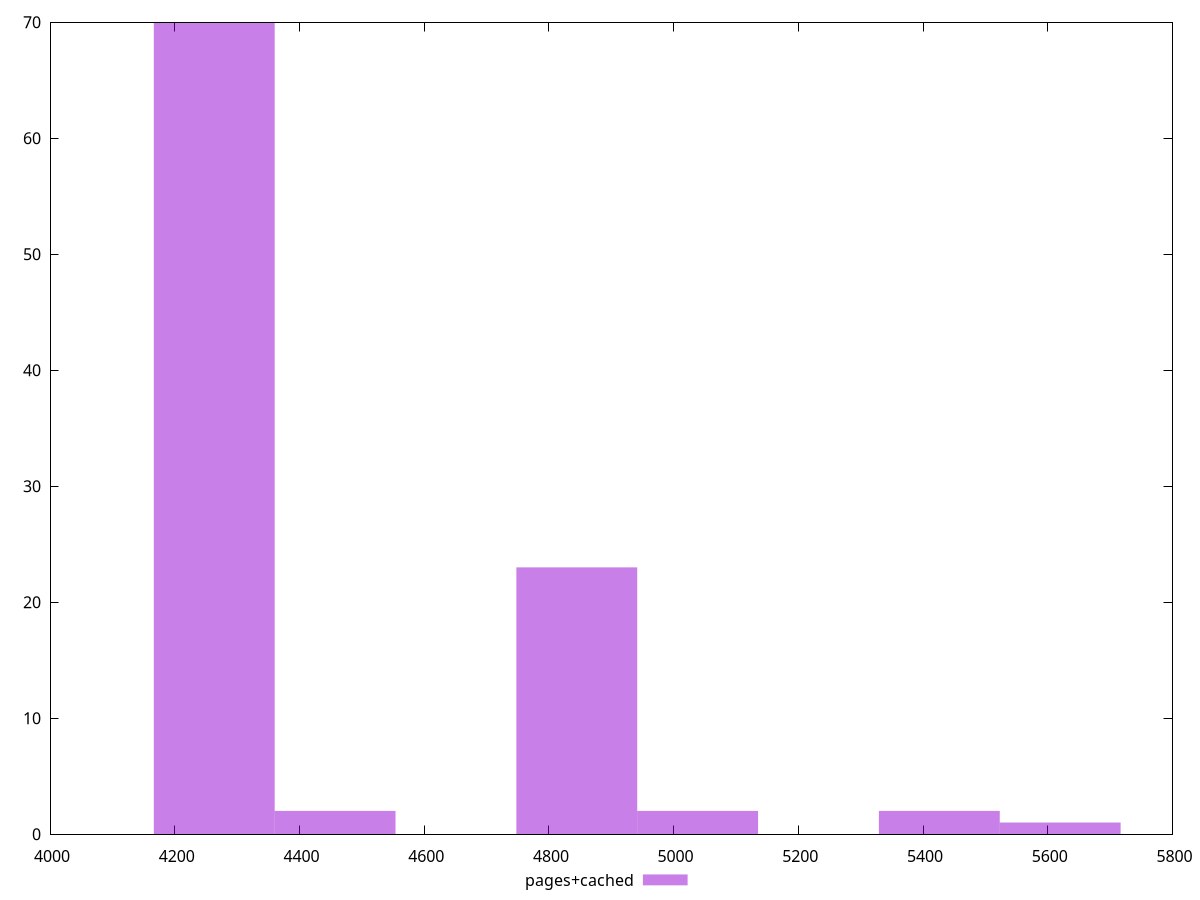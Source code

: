 $_pagesCached <<EOF
5619.898339658542 1
4844.739947981502 23
4263.3711542237215 70
5038.529545900762 2
4457.160752142981 2
5426.108741739282 2
EOF
set key outside below
set terminal pngcairo
set output "report_00006_2020-11-02T20-21-41.718Z/speed-index/pages+cached//raw_hist.png"
set yrange [0:70]
set boxwidth 193.78959791926007
set style fill transparent solid 0.5 noborder
plot $_pagesCached title "pages+cached" with boxes ,